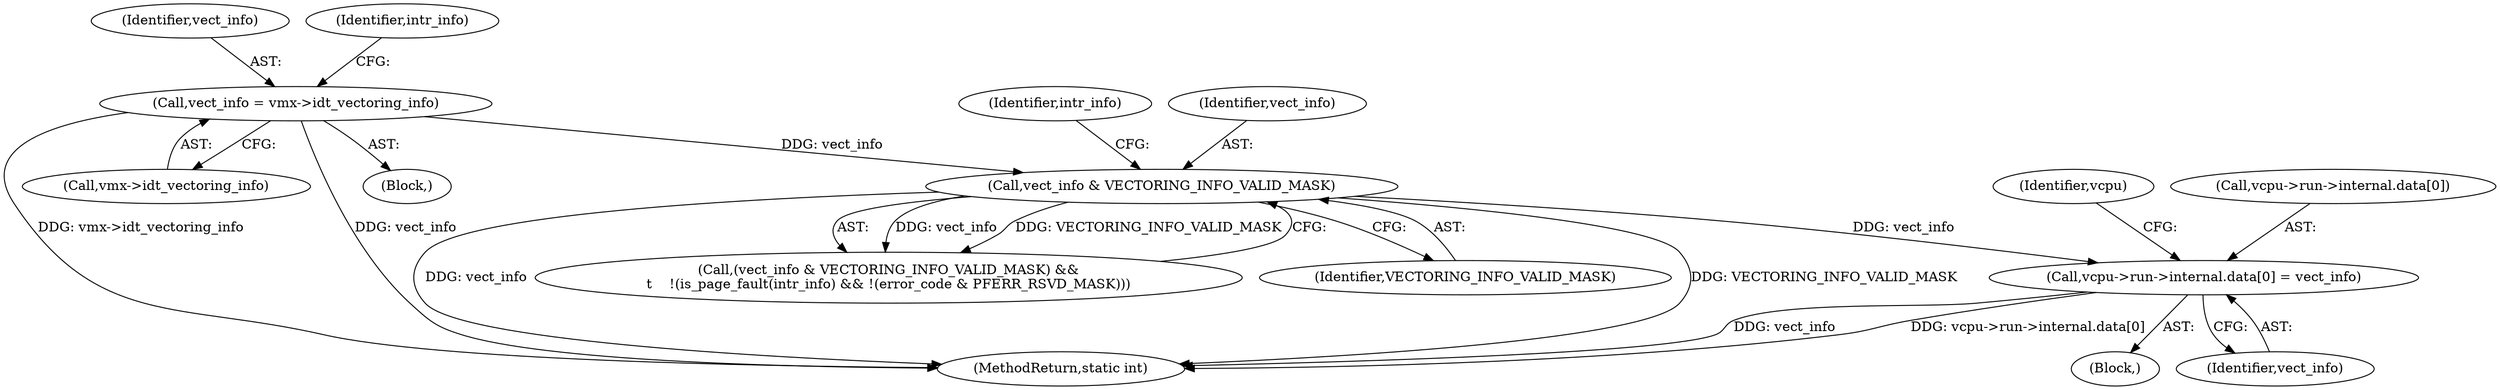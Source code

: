 digraph "0_linux_ef85b67385436ddc1998f45f1d6a210f935b3388@array" {
"1000234" [label="(Call,vcpu->run->internal.data[0] = vect_info)"];
"1000197" [label="(Call,vect_info & VECTORING_INFO_VALID_MASK)"];
"1000128" [label="(Call,vect_info = vmx->idt_vectoring_info)"];
"1000199" [label="(Identifier,VECTORING_INFO_VALID_MASK)"];
"1000108" [label="(Block,)"];
"1000250" [label="(Identifier,vcpu)"];
"1000203" [label="(Identifier,intr_info)"];
"1000208" [label="(Block,)"];
"1000198" [label="(Identifier,vect_info)"];
"1000234" [label="(Call,vcpu->run->internal.data[0] = vect_info)"];
"1000130" [label="(Call,vmx->idt_vectoring_info)"];
"1000454" [label="(MethodReturn,static int)"];
"1000197" [label="(Call,vect_info & VECTORING_INFO_VALID_MASK)"];
"1000196" [label="(Call,(vect_info & VECTORING_INFO_VALID_MASK) &&\n\t    !(is_page_fault(intr_info) && !(error_code & PFERR_RSVD_MASK)))"];
"1000235" [label="(Call,vcpu->run->internal.data[0])"];
"1000129" [label="(Identifier,vect_info)"];
"1000244" [label="(Identifier,vect_info)"];
"1000134" [label="(Identifier,intr_info)"];
"1000128" [label="(Call,vect_info = vmx->idt_vectoring_info)"];
"1000234" -> "1000208"  [label="AST: "];
"1000234" -> "1000244"  [label="CFG: "];
"1000235" -> "1000234"  [label="AST: "];
"1000244" -> "1000234"  [label="AST: "];
"1000250" -> "1000234"  [label="CFG: "];
"1000234" -> "1000454"  [label="DDG: vcpu->run->internal.data[0]"];
"1000234" -> "1000454"  [label="DDG: vect_info"];
"1000197" -> "1000234"  [label="DDG: vect_info"];
"1000197" -> "1000196"  [label="AST: "];
"1000197" -> "1000199"  [label="CFG: "];
"1000198" -> "1000197"  [label="AST: "];
"1000199" -> "1000197"  [label="AST: "];
"1000203" -> "1000197"  [label="CFG: "];
"1000196" -> "1000197"  [label="CFG: "];
"1000197" -> "1000454"  [label="DDG: VECTORING_INFO_VALID_MASK"];
"1000197" -> "1000454"  [label="DDG: vect_info"];
"1000197" -> "1000196"  [label="DDG: vect_info"];
"1000197" -> "1000196"  [label="DDG: VECTORING_INFO_VALID_MASK"];
"1000128" -> "1000197"  [label="DDG: vect_info"];
"1000128" -> "1000108"  [label="AST: "];
"1000128" -> "1000130"  [label="CFG: "];
"1000129" -> "1000128"  [label="AST: "];
"1000130" -> "1000128"  [label="AST: "];
"1000134" -> "1000128"  [label="CFG: "];
"1000128" -> "1000454"  [label="DDG: vmx->idt_vectoring_info"];
"1000128" -> "1000454"  [label="DDG: vect_info"];
}
